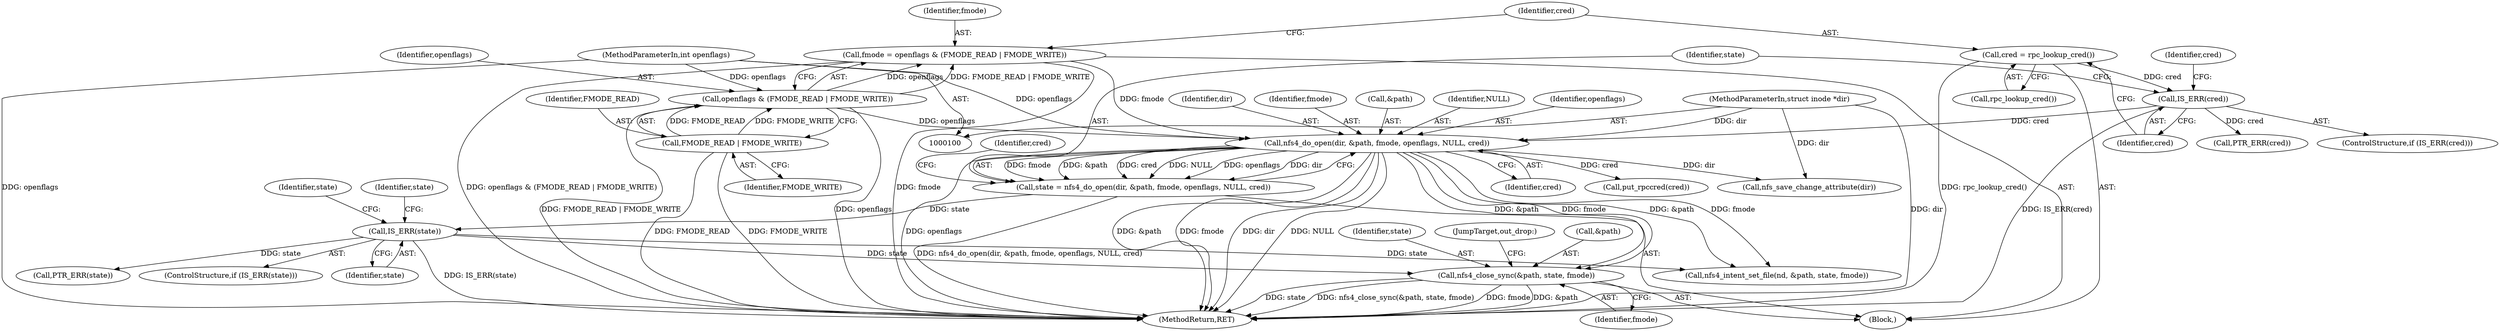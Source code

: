 digraph "0_linux_dc0b027dfadfcb8a5504f7d8052754bf8d501ab9_16@API" {
"1000182" [label="(Call,nfs4_close_sync(&path, state, fmode))"];
"1000128" [label="(Call,nfs4_do_open(dir, &path, fmode, openflags, NULL, cred))"];
"1000101" [label="(MethodParameterIn,struct inode *dir)"];
"1000110" [label="(Call,fmode = openflags & (FMODE_READ | FMODE_WRITE))"];
"1000112" [label="(Call,openflags & (FMODE_READ | FMODE_WRITE))"];
"1000103" [label="(MethodParameterIn,int openflags)"];
"1000114" [label="(Call,FMODE_READ | FMODE_WRITE)"];
"1000121" [label="(Call,IS_ERR(cred))"];
"1000117" [label="(Call,cred = rpc_lookup_cred())"];
"1000139" [label="(Call,IS_ERR(state))"];
"1000126" [label="(Call,state = nfs4_do_open(dir, &path, fmode, openflags, NULL, cred))"];
"1000185" [label="(Identifier,state)"];
"1000135" [label="(Identifier,cred)"];
"1000119" [label="(Call,rpc_lookup_cred())"];
"1000138" [label="(ControlStructure,if (IS_ERR(state)))"];
"1000129" [label="(Identifier,dir)"];
"1000128" [label="(Call,nfs4_do_open(dir, &path, fmode, openflags, NULL, cred))"];
"1000103" [label="(MethodParameterIn,int openflags)"];
"1000116" [label="(Identifier,FMODE_WRITE)"];
"1000111" [label="(Identifier,fmode)"];
"1000187" [label="(JumpTarget,out_drop:)"];
"1000115" [label="(Identifier,FMODE_READ)"];
"1000127" [label="(Identifier,state)"];
"1000132" [label="(Identifier,fmode)"];
"1000122" [label="(Identifier,cred)"];
"1000130" [label="(Call,&path)"];
"1000136" [label="(Call,put_rpccred(cred))"];
"1000192" [label="(MethodReturn,RET)"];
"1000125" [label="(Identifier,cred)"];
"1000140" [label="(Identifier,state)"];
"1000143" [label="(Call,PTR_ERR(state))"];
"1000134" [label="(Identifier,NULL)"];
"1000174" [label="(Call,nfs4_intent_set_file(nd, &path, state, fmode))"];
"1000121" [label="(Call,IS_ERR(cred))"];
"1000133" [label="(Identifier,openflags)"];
"1000110" [label="(Call,fmode = openflags & (FMODE_READ | FMODE_WRITE))"];
"1000164" [label="(Identifier,state)"];
"1000182" [label="(Call,nfs4_close_sync(&path, state, fmode))"];
"1000172" [label="(Call,nfs_save_change_attribute(dir))"];
"1000113" [label="(Identifier,openflags)"];
"1000112" [label="(Call,openflags & (FMODE_READ | FMODE_WRITE))"];
"1000186" [label="(Identifier,fmode)"];
"1000114" [label="(Call,FMODE_READ | FMODE_WRITE)"];
"1000126" [label="(Call,state = nfs4_do_open(dir, &path, fmode, openflags, NULL, cred))"];
"1000183" [label="(Call,&path)"];
"1000105" [label="(Block,)"];
"1000101" [label="(MethodParameterIn,struct inode *dir)"];
"1000139" [label="(Call,IS_ERR(state))"];
"1000120" [label="(ControlStructure,if (IS_ERR(cred)))"];
"1000118" [label="(Identifier,cred)"];
"1000144" [label="(Identifier,state)"];
"1000137" [label="(Identifier,cred)"];
"1000124" [label="(Call,PTR_ERR(cred))"];
"1000117" [label="(Call,cred = rpc_lookup_cred())"];
"1000182" -> "1000105"  [label="AST: "];
"1000182" -> "1000186"  [label="CFG: "];
"1000183" -> "1000182"  [label="AST: "];
"1000185" -> "1000182"  [label="AST: "];
"1000186" -> "1000182"  [label="AST: "];
"1000187" -> "1000182"  [label="CFG: "];
"1000182" -> "1000192"  [label="DDG: state"];
"1000182" -> "1000192"  [label="DDG: nfs4_close_sync(&path, state, fmode)"];
"1000182" -> "1000192"  [label="DDG: fmode"];
"1000182" -> "1000192"  [label="DDG: &path"];
"1000128" -> "1000182"  [label="DDG: &path"];
"1000128" -> "1000182"  [label="DDG: fmode"];
"1000139" -> "1000182"  [label="DDG: state"];
"1000128" -> "1000126"  [label="AST: "];
"1000128" -> "1000135"  [label="CFG: "];
"1000129" -> "1000128"  [label="AST: "];
"1000130" -> "1000128"  [label="AST: "];
"1000132" -> "1000128"  [label="AST: "];
"1000133" -> "1000128"  [label="AST: "];
"1000134" -> "1000128"  [label="AST: "];
"1000135" -> "1000128"  [label="AST: "];
"1000126" -> "1000128"  [label="CFG: "];
"1000128" -> "1000192"  [label="DDG: &path"];
"1000128" -> "1000192"  [label="DDG: fmode"];
"1000128" -> "1000192"  [label="DDG: dir"];
"1000128" -> "1000192"  [label="DDG: NULL"];
"1000128" -> "1000192"  [label="DDG: openflags"];
"1000128" -> "1000126"  [label="DDG: fmode"];
"1000128" -> "1000126"  [label="DDG: &path"];
"1000128" -> "1000126"  [label="DDG: cred"];
"1000128" -> "1000126"  [label="DDG: NULL"];
"1000128" -> "1000126"  [label="DDG: openflags"];
"1000128" -> "1000126"  [label="DDG: dir"];
"1000101" -> "1000128"  [label="DDG: dir"];
"1000110" -> "1000128"  [label="DDG: fmode"];
"1000112" -> "1000128"  [label="DDG: openflags"];
"1000103" -> "1000128"  [label="DDG: openflags"];
"1000121" -> "1000128"  [label="DDG: cred"];
"1000128" -> "1000136"  [label="DDG: cred"];
"1000128" -> "1000172"  [label="DDG: dir"];
"1000128" -> "1000174"  [label="DDG: &path"];
"1000128" -> "1000174"  [label="DDG: fmode"];
"1000101" -> "1000100"  [label="AST: "];
"1000101" -> "1000192"  [label="DDG: dir"];
"1000101" -> "1000172"  [label="DDG: dir"];
"1000110" -> "1000105"  [label="AST: "];
"1000110" -> "1000112"  [label="CFG: "];
"1000111" -> "1000110"  [label="AST: "];
"1000112" -> "1000110"  [label="AST: "];
"1000118" -> "1000110"  [label="CFG: "];
"1000110" -> "1000192"  [label="DDG: openflags & (FMODE_READ | FMODE_WRITE)"];
"1000110" -> "1000192"  [label="DDG: fmode"];
"1000112" -> "1000110"  [label="DDG: openflags"];
"1000112" -> "1000110"  [label="DDG: FMODE_READ | FMODE_WRITE"];
"1000112" -> "1000114"  [label="CFG: "];
"1000113" -> "1000112"  [label="AST: "];
"1000114" -> "1000112"  [label="AST: "];
"1000112" -> "1000192"  [label="DDG: FMODE_READ | FMODE_WRITE"];
"1000112" -> "1000192"  [label="DDG: openflags"];
"1000103" -> "1000112"  [label="DDG: openflags"];
"1000114" -> "1000112"  [label="DDG: FMODE_READ"];
"1000114" -> "1000112"  [label="DDG: FMODE_WRITE"];
"1000103" -> "1000100"  [label="AST: "];
"1000103" -> "1000192"  [label="DDG: openflags"];
"1000114" -> "1000116"  [label="CFG: "];
"1000115" -> "1000114"  [label="AST: "];
"1000116" -> "1000114"  [label="AST: "];
"1000114" -> "1000192"  [label="DDG: FMODE_READ"];
"1000114" -> "1000192"  [label="DDG: FMODE_WRITE"];
"1000121" -> "1000120"  [label="AST: "];
"1000121" -> "1000122"  [label="CFG: "];
"1000122" -> "1000121"  [label="AST: "];
"1000125" -> "1000121"  [label="CFG: "];
"1000127" -> "1000121"  [label="CFG: "];
"1000121" -> "1000192"  [label="DDG: IS_ERR(cred)"];
"1000117" -> "1000121"  [label="DDG: cred"];
"1000121" -> "1000124"  [label="DDG: cred"];
"1000117" -> "1000105"  [label="AST: "];
"1000117" -> "1000119"  [label="CFG: "];
"1000118" -> "1000117"  [label="AST: "];
"1000119" -> "1000117"  [label="AST: "];
"1000122" -> "1000117"  [label="CFG: "];
"1000117" -> "1000192"  [label="DDG: rpc_lookup_cred()"];
"1000139" -> "1000138"  [label="AST: "];
"1000139" -> "1000140"  [label="CFG: "];
"1000140" -> "1000139"  [label="AST: "];
"1000144" -> "1000139"  [label="CFG: "];
"1000164" -> "1000139"  [label="CFG: "];
"1000139" -> "1000192"  [label="DDG: IS_ERR(state)"];
"1000126" -> "1000139"  [label="DDG: state"];
"1000139" -> "1000143"  [label="DDG: state"];
"1000139" -> "1000174"  [label="DDG: state"];
"1000126" -> "1000105"  [label="AST: "];
"1000127" -> "1000126"  [label="AST: "];
"1000137" -> "1000126"  [label="CFG: "];
"1000126" -> "1000192"  [label="DDG: nfs4_do_open(dir, &path, fmode, openflags, NULL, cred)"];
}
